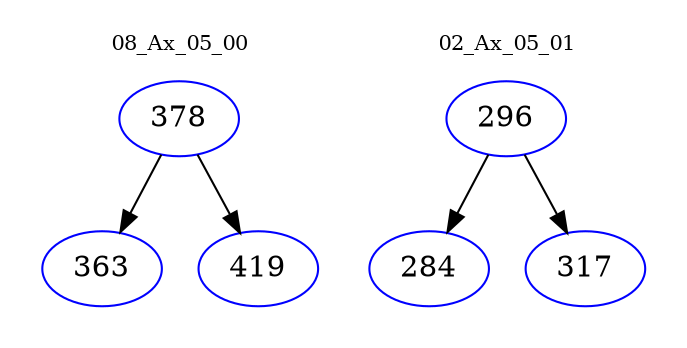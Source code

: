 digraph{
subgraph cluster_0 {
color = white
label = "08_Ax_05_00";
fontsize=10;
T0_378 [label="378", color="blue"]
T0_378 -> T0_363 [color="black"]
T0_363 [label="363", color="blue"]
T0_378 -> T0_419 [color="black"]
T0_419 [label="419", color="blue"]
}
subgraph cluster_1 {
color = white
label = "02_Ax_05_01";
fontsize=10;
T1_296 [label="296", color="blue"]
T1_296 -> T1_284 [color="black"]
T1_284 [label="284", color="blue"]
T1_296 -> T1_317 [color="black"]
T1_317 [label="317", color="blue"]
}
}
